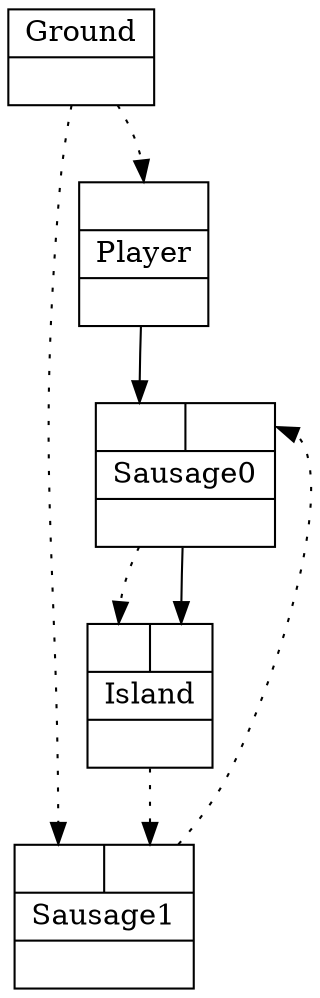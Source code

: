 digraph G {
node [shape=record];
Player[ label ="{{<GroundP>}|{Player}|<PlayerOUT>}"];
Ground[ label ="{{Ground}|<GroundOUT>}"];
Sausage0[ label ="{{<Player>|<Sausage1P>}|{Sausage0}|<Sausage0OUT>}"];
Sausage1[ label ="{{<GroundP>|<IslandP>}|{Sausage1}|<Sausage1OUT>}"];
Island[ label ="{{<Sausage0P>|<Sausage0>}|{Island}|<IslandOUT>}"];
	"Ground" -> "Player":GroundP [style=dotted];
	"Player" -> "Sausage0":Player;
	"Sausage1" -> "Sausage0":Sausage1P [style=dotted];
	"Sausage0" -> "Island":Sausage0P [style=dotted];
	"Sausage0" -> "Island":Sausage0;
	"Ground" -> "Sausage1":GroundP [style=dotted];
	"Island" -> "Sausage1":IslandP [style=dotted];
}